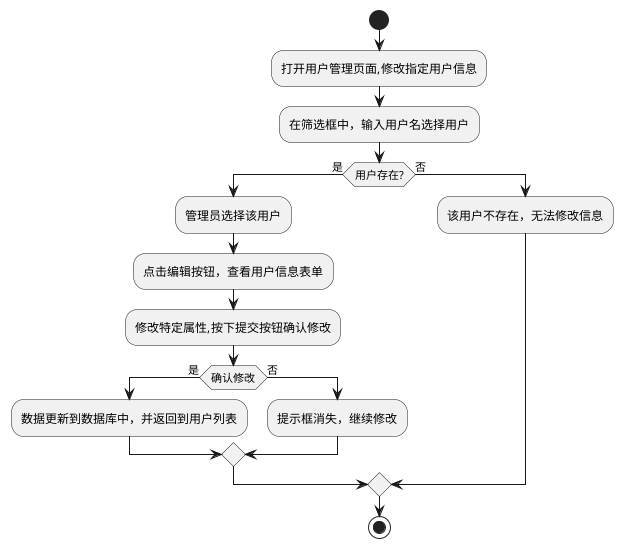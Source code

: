 @startuml

start
:打开用户管理页面,修改指定用户信息;
:在筛选框中，输入用户名选择用户;
if (用户存在?) then (是)
    :管理员选择该用户;
    :点击编辑按钮，查看用户信息表单;
    :修改特定属性,按下提交按钮确认修改;
    if (确认修改) then (是)
        :数据更新到数据库中，并返回到用户列表;
    else (否);
        :提示框消失，继续修改;
    endif
else (否)
    :该用户不存在，无法修改信息;
endif
stop
@enduml